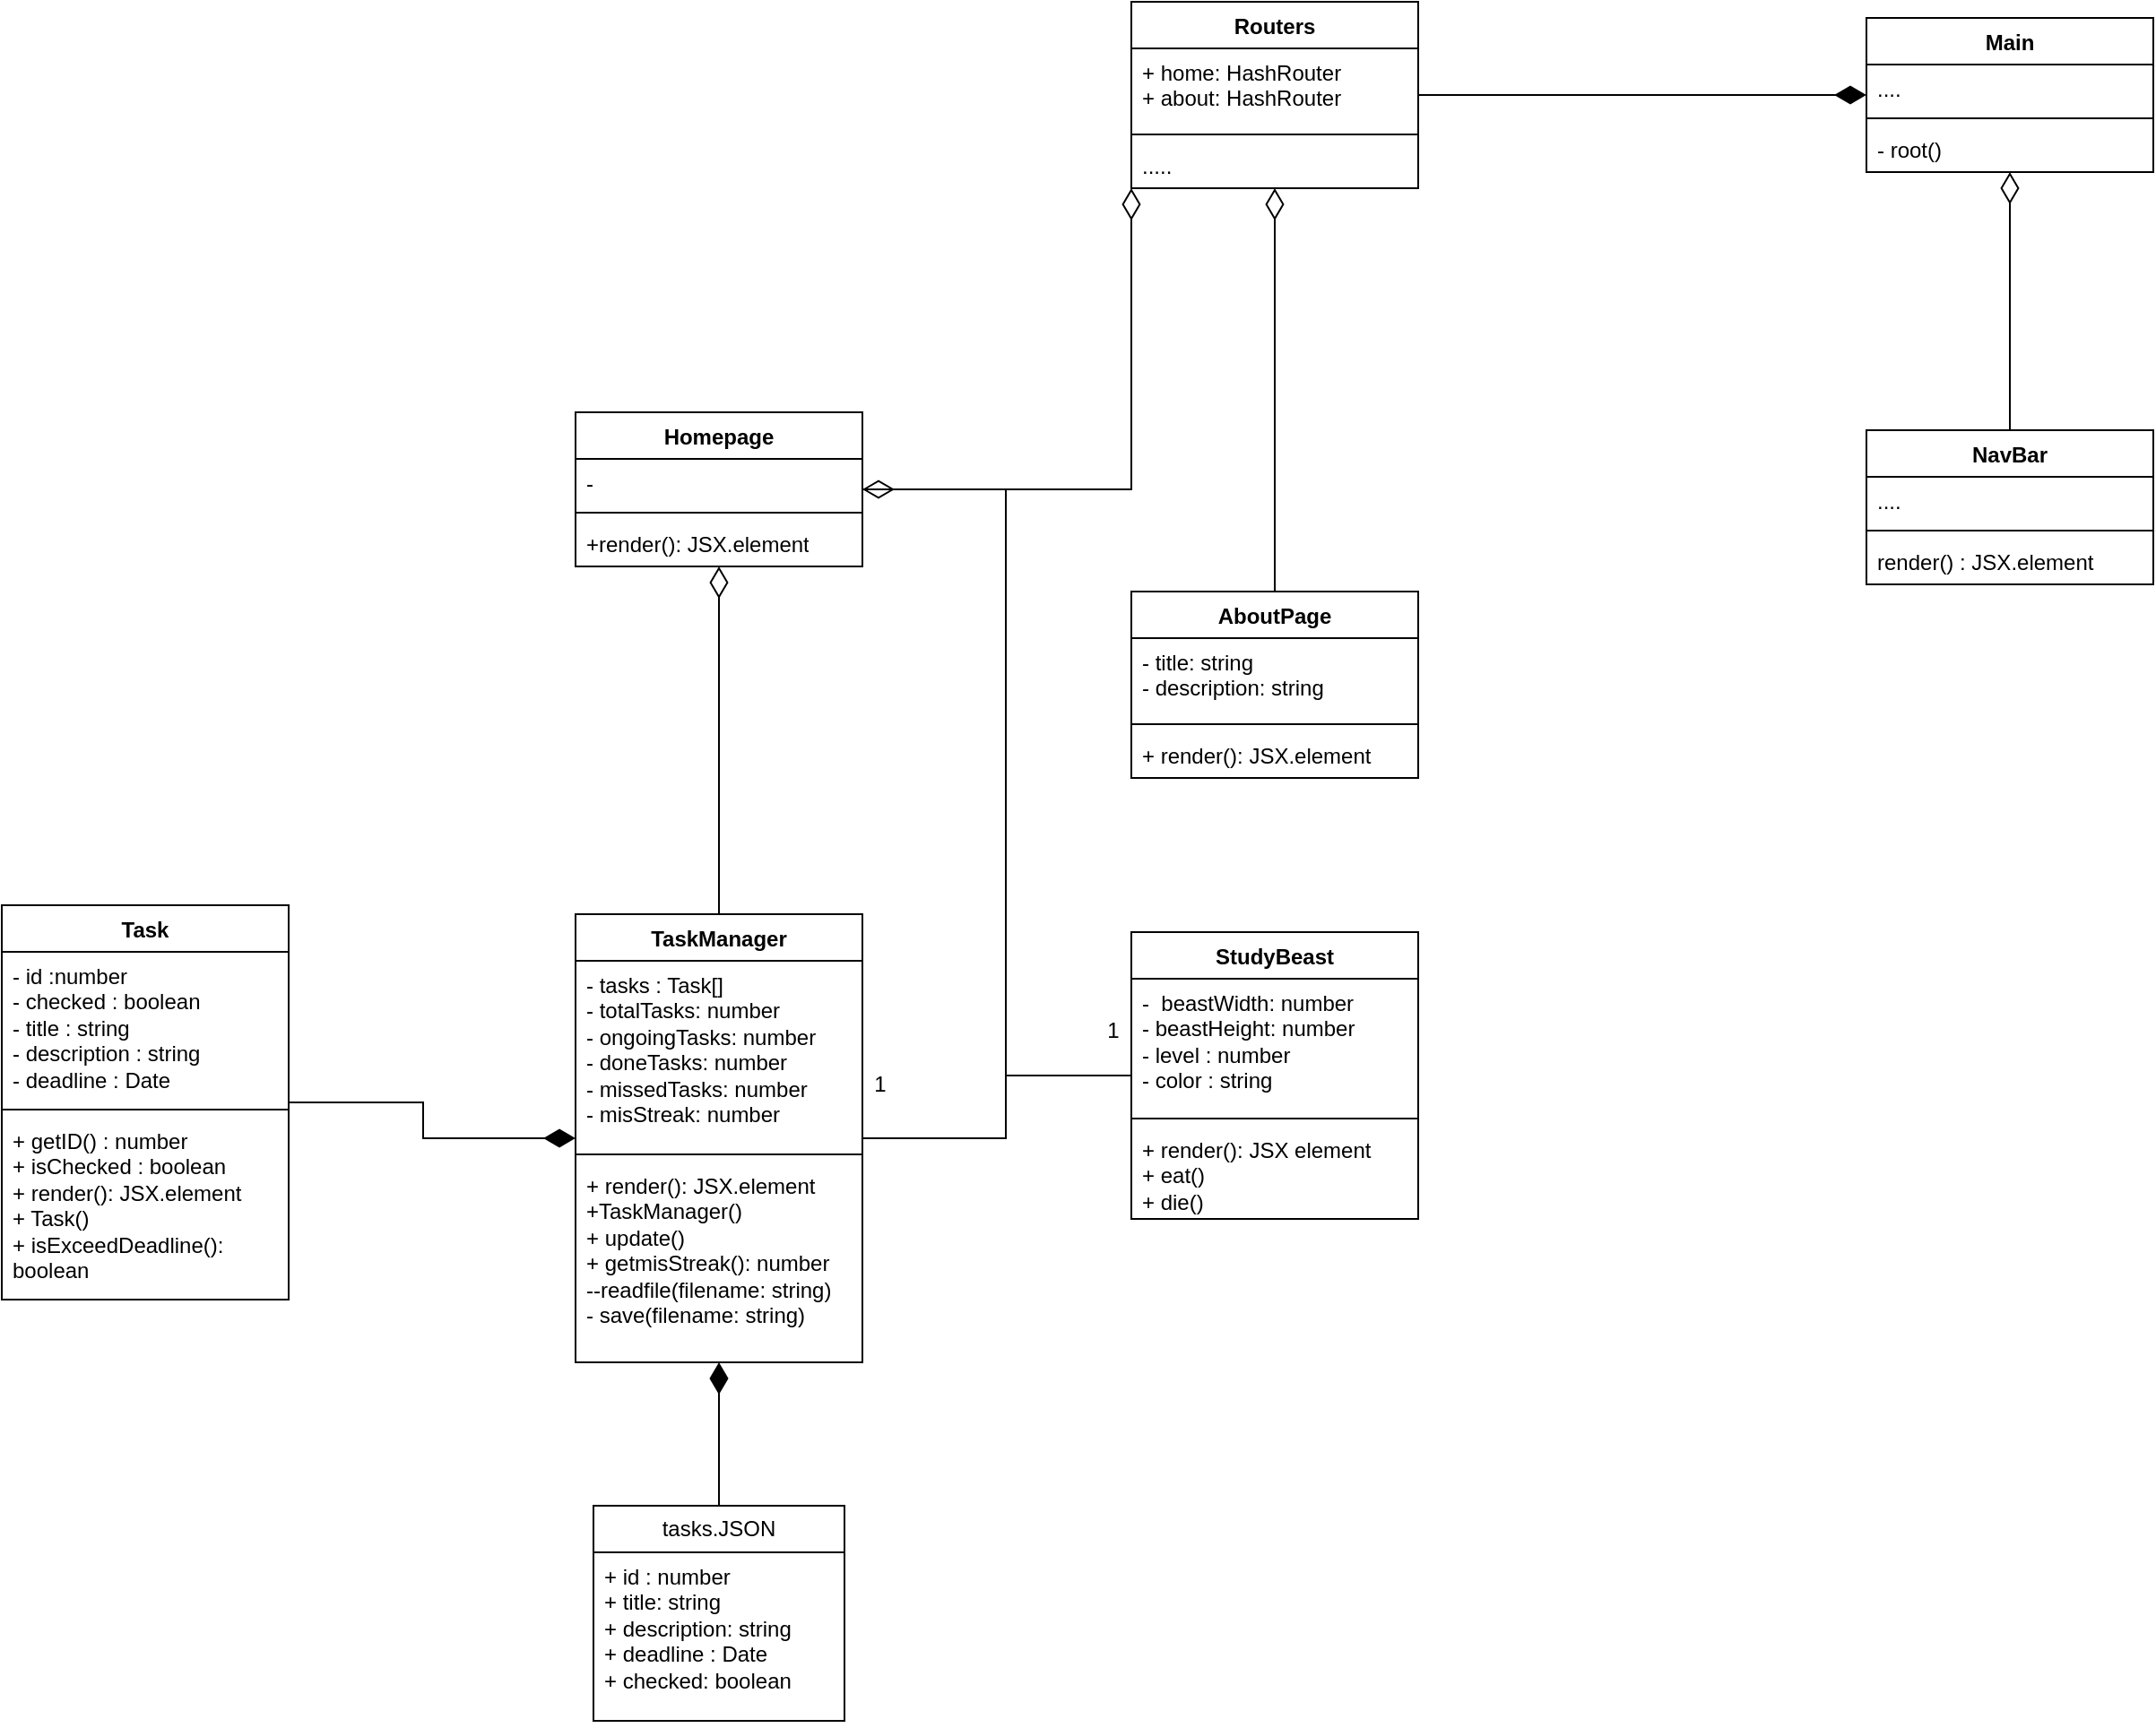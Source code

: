 <mxfile version="28.2.8">
  <diagram name="Page-1" id="5RMKCjs3eDe3yt776Ngc">
    <mxGraphModel dx="1220" dy="1651" grid="1" gridSize="10" guides="1" tooltips="1" connect="1" arrows="1" fold="1" page="1" pageScale="1" pageWidth="850" pageHeight="1100" math="0" shadow="0">
      <root>
        <mxCell id="0" />
        <mxCell id="1" parent="0" />
        <mxCell id="5VEAs7Z4zmUbIyA-DY4z-10" style="edgeStyle=orthogonalEdgeStyle;rounded=0;orthogonalLoop=1;jettySize=auto;html=1;entryX=0;entryY=0.5;entryDx=0;entryDy=0;endArrow=diamondThin;endFill=1;endSize=15;" parent="1" source="5VEAs7Z4zmUbIyA-DY4z-1" target="5VEAs7Z4zmUbIyA-DY4z-5" edge="1">
          <mxGeometry relative="1" as="geometry" />
        </mxCell>
        <mxCell id="5VEAs7Z4zmUbIyA-DY4z-1" value="Task" style="swimlane;fontStyle=1;align=center;verticalAlign=top;childLayout=stackLayout;horizontal=1;startSize=26;horizontalStack=0;resizeParent=1;resizeParentMax=0;resizeLast=0;collapsible=1;marginBottom=0;whiteSpace=wrap;html=1;" parent="1" vertex="1">
          <mxGeometry x="140" y="495" width="160" height="220" as="geometry" />
        </mxCell>
        <mxCell id="5VEAs7Z4zmUbIyA-DY4z-2" value="- id :number&lt;div&gt;- checked : boolean&lt;/div&gt;&lt;div&gt;- title : string&lt;/div&gt;&lt;div&gt;- description : string&lt;/div&gt;&lt;div&gt;- deadline : Date&lt;/div&gt;" style="text;strokeColor=none;fillColor=none;align=left;verticalAlign=top;spacingLeft=4;spacingRight=4;overflow=hidden;rotatable=0;points=[[0,0.5],[1,0.5]];portConstraint=eastwest;whiteSpace=wrap;html=1;" parent="5VEAs7Z4zmUbIyA-DY4z-1" vertex="1">
          <mxGeometry y="26" width="160" height="84" as="geometry" />
        </mxCell>
        <mxCell id="5VEAs7Z4zmUbIyA-DY4z-3" value="" style="line;strokeWidth=1;fillColor=none;align=left;verticalAlign=middle;spacingTop=-1;spacingLeft=3;spacingRight=3;rotatable=0;labelPosition=right;points=[];portConstraint=eastwest;strokeColor=inherit;" parent="5VEAs7Z4zmUbIyA-DY4z-1" vertex="1">
          <mxGeometry y="110" width="160" height="8" as="geometry" />
        </mxCell>
        <mxCell id="5VEAs7Z4zmUbIyA-DY4z-4" value="+ getID() : number&lt;div&gt;+ isChecked : boolean&amp;nbsp;&lt;/div&gt;&lt;div&gt;+ render():&amp;nbsp;&lt;span style=&quot;background-color: transparent; color: light-dark(rgb(0, 0, 0), rgb(255, 255, 255));&quot;&gt;JSX.element&lt;/span&gt;&lt;/div&gt;&lt;div&gt;+ Task()&amp;nbsp;&lt;/div&gt;&lt;div&gt;+ isExceedDeadline(): boolean&lt;/div&gt;" style="text;strokeColor=none;fillColor=none;align=left;verticalAlign=top;spacingLeft=4;spacingRight=4;overflow=hidden;rotatable=0;points=[[0,0.5],[1,0.5]];portConstraint=eastwest;whiteSpace=wrap;html=1;" parent="5VEAs7Z4zmUbIyA-DY4z-1" vertex="1">
          <mxGeometry y="118" width="160" height="102" as="geometry" />
        </mxCell>
        <mxCell id="5VEAs7Z4zmUbIyA-DY4z-19" style="edgeStyle=orthogonalEdgeStyle;rounded=0;orthogonalLoop=1;jettySize=auto;html=1;entryX=0.5;entryY=1;entryDx=0;entryDy=0;endArrow=diamondThin;endFill=0;endSize=15;" parent="1" source="5VEAs7Z4zmUbIyA-DY4z-5" target="5VEAs7Z4zmUbIyA-DY4z-12" edge="1">
          <mxGeometry relative="1" as="geometry" />
        </mxCell>
        <mxCell id="5VEAs7Z4zmUbIyA-DY4z-5" value="TaskManager" style="swimlane;fontStyle=1;align=center;verticalAlign=top;childLayout=stackLayout;horizontal=1;startSize=26;horizontalStack=0;resizeParent=1;resizeParentMax=0;resizeLast=0;collapsible=1;marginBottom=0;whiteSpace=wrap;html=1;" parent="1" vertex="1">
          <mxGeometry x="460" y="500" width="160" height="250" as="geometry" />
        </mxCell>
        <mxCell id="5VEAs7Z4zmUbIyA-DY4z-6" value="- tasks : Task[]&lt;div&gt;- totalTasks: number&lt;/div&gt;&lt;div&gt;- ongoingTasks: number&lt;/div&gt;&lt;div&gt;- doneTasks: number&lt;/div&gt;&lt;div&gt;- missedTasks: number&lt;/div&gt;&lt;div&gt;- misStreak: number&lt;/div&gt;" style="text;strokeColor=none;fillColor=none;align=left;verticalAlign=top;spacingLeft=4;spacingRight=4;overflow=hidden;rotatable=0;points=[[0,0.5],[1,0.5]];portConstraint=eastwest;whiteSpace=wrap;html=1;" parent="5VEAs7Z4zmUbIyA-DY4z-5" vertex="1">
          <mxGeometry y="26" width="160" height="104" as="geometry" />
        </mxCell>
        <mxCell id="5VEAs7Z4zmUbIyA-DY4z-7" value="" style="line;strokeWidth=1;fillColor=none;align=left;verticalAlign=middle;spacingTop=-1;spacingLeft=3;spacingRight=3;rotatable=0;labelPosition=right;points=[];portConstraint=eastwest;strokeColor=inherit;" parent="5VEAs7Z4zmUbIyA-DY4z-5" vertex="1">
          <mxGeometry y="130" width="160" height="8" as="geometry" />
        </mxCell>
        <mxCell id="5VEAs7Z4zmUbIyA-DY4z-8" value="+ render(): JSX.element&lt;div&gt;+TaskManager()&lt;/div&gt;&lt;div&gt;+ update()&amp;nbsp;&lt;/div&gt;&lt;div&gt;+ getmisStreak(): number&lt;/div&gt;&lt;div&gt;--readfile(filename: string)&lt;/div&gt;&lt;div&gt;- save(filename: string)&lt;/div&gt;" style="text;strokeColor=none;fillColor=none;align=left;verticalAlign=top;spacingLeft=4;spacingRight=4;overflow=hidden;rotatable=0;points=[[0,0.5],[1,0.5]];portConstraint=eastwest;whiteSpace=wrap;html=1;" parent="5VEAs7Z4zmUbIyA-DY4z-5" vertex="1">
          <mxGeometry y="138" width="160" height="112" as="geometry" />
        </mxCell>
        <mxCell id="5VEAs7Z4zmUbIyA-DY4z-44" style="edgeStyle=orthogonalEdgeStyle;rounded=0;orthogonalLoop=1;jettySize=auto;html=1;entryX=0;entryY=1;entryDx=0;entryDy=0;endArrow=diamondThin;endFill=0;endSize=15;" parent="1" source="5VEAs7Z4zmUbIyA-DY4z-12" target="5VEAs7Z4zmUbIyA-DY4z-20" edge="1">
          <mxGeometry relative="1" as="geometry" />
        </mxCell>
        <mxCell id="5VEAs7Z4zmUbIyA-DY4z-12" value="Homepage" style="swimlane;fontStyle=1;align=center;verticalAlign=top;childLayout=stackLayout;horizontal=1;startSize=26;horizontalStack=0;resizeParent=1;resizeParentMax=0;resizeLast=0;collapsible=1;marginBottom=0;whiteSpace=wrap;html=1;" parent="1" vertex="1">
          <mxGeometry x="460" y="220" width="160" height="86" as="geometry" />
        </mxCell>
        <mxCell id="5VEAs7Z4zmUbIyA-DY4z-13" value="-" style="text;strokeColor=none;fillColor=none;align=left;verticalAlign=top;spacingLeft=4;spacingRight=4;overflow=hidden;rotatable=0;points=[[0,0.5],[1,0.5]];portConstraint=eastwest;whiteSpace=wrap;html=1;" parent="5VEAs7Z4zmUbIyA-DY4z-12" vertex="1">
          <mxGeometry y="26" width="160" height="26" as="geometry" />
        </mxCell>
        <mxCell id="5VEAs7Z4zmUbIyA-DY4z-14" value="" style="line;strokeWidth=1;fillColor=none;align=left;verticalAlign=middle;spacingTop=-1;spacingLeft=3;spacingRight=3;rotatable=0;labelPosition=right;points=[];portConstraint=eastwest;strokeColor=inherit;" parent="5VEAs7Z4zmUbIyA-DY4z-12" vertex="1">
          <mxGeometry y="52" width="160" height="8" as="geometry" />
        </mxCell>
        <mxCell id="5VEAs7Z4zmUbIyA-DY4z-15" value="+render(): JSX.element" style="text;strokeColor=none;fillColor=none;align=left;verticalAlign=top;spacingLeft=4;spacingRight=4;overflow=hidden;rotatable=0;points=[[0,0.5],[1,0.5]];portConstraint=eastwest;whiteSpace=wrap;html=1;" parent="5VEAs7Z4zmUbIyA-DY4z-12" vertex="1">
          <mxGeometry y="60" width="160" height="26" as="geometry" />
        </mxCell>
        <mxCell id="5VEAs7Z4zmUbIyA-DY4z-52" style="edgeStyle=orthogonalEdgeStyle;rounded=0;orthogonalLoop=1;jettySize=auto;html=1;endArrow=diamondThin;endFill=1;endSize=15;" parent="1" source="5VEAs7Z4zmUbIyA-DY4z-20" target="5VEAs7Z4zmUbIyA-DY4z-36" edge="1">
          <mxGeometry relative="1" as="geometry" />
        </mxCell>
        <mxCell id="5VEAs7Z4zmUbIyA-DY4z-20" value="Routers" style="swimlane;fontStyle=1;align=center;verticalAlign=top;childLayout=stackLayout;horizontal=1;startSize=26;horizontalStack=0;resizeParent=1;resizeParentMax=0;resizeLast=0;collapsible=1;marginBottom=0;whiteSpace=wrap;html=1;" parent="1" vertex="1">
          <mxGeometry x="770" y="-9" width="160" height="104" as="geometry" />
        </mxCell>
        <mxCell id="5VEAs7Z4zmUbIyA-DY4z-21" value="+ home: HashRouter&lt;div&gt;+ about:&amp;nbsp;&lt;span style=&quot;background-color: transparent; color: light-dark(rgb(0, 0, 0), rgb(255, 255, 255));&quot;&gt;HashRouter&lt;/span&gt;&lt;/div&gt;" style="text;strokeColor=none;fillColor=none;align=left;verticalAlign=top;spacingLeft=4;spacingRight=4;overflow=hidden;rotatable=0;points=[[0,0.5],[1,0.5]];portConstraint=eastwest;whiteSpace=wrap;html=1;" parent="5VEAs7Z4zmUbIyA-DY4z-20" vertex="1">
          <mxGeometry y="26" width="160" height="44" as="geometry" />
        </mxCell>
        <mxCell id="5VEAs7Z4zmUbIyA-DY4z-22" value="" style="line;strokeWidth=1;fillColor=none;align=left;verticalAlign=middle;spacingTop=-1;spacingLeft=3;spacingRight=3;rotatable=0;labelPosition=right;points=[];portConstraint=eastwest;strokeColor=inherit;" parent="5VEAs7Z4zmUbIyA-DY4z-20" vertex="1">
          <mxGeometry y="70" width="160" height="8" as="geometry" />
        </mxCell>
        <mxCell id="5VEAs7Z4zmUbIyA-DY4z-23" value="....." style="text;strokeColor=none;fillColor=none;align=left;verticalAlign=top;spacingLeft=4;spacingRight=4;overflow=hidden;rotatable=0;points=[[0,0.5],[1,0.5]];portConstraint=eastwest;whiteSpace=wrap;html=1;" parent="5VEAs7Z4zmUbIyA-DY4z-20" vertex="1">
          <mxGeometry y="78" width="160" height="26" as="geometry" />
        </mxCell>
        <mxCell id="5VEAs7Z4zmUbIyA-DY4z-35" style="edgeStyle=orthogonalEdgeStyle;rounded=0;orthogonalLoop=1;jettySize=auto;html=1;entryX=1;entryY=0.5;entryDx=0;entryDy=0;endArrow=diamondThin;endFill=0;endSize=15;" parent="1" source="5VEAs7Z4zmUbIyA-DY4z-25" target="5VEAs7Z4zmUbIyA-DY4z-12" edge="1">
          <mxGeometry relative="1" as="geometry" />
        </mxCell>
        <mxCell id="5VEAs7Z4zmUbIyA-DY4z-54" style="edgeStyle=orthogonalEdgeStyle;rounded=0;orthogonalLoop=1;jettySize=auto;html=1;entryX=1;entryY=0.5;entryDx=0;entryDy=0;endArrow=none;endFill=0;" parent="1" source="5VEAs7Z4zmUbIyA-DY4z-25" target="5VEAs7Z4zmUbIyA-DY4z-5" edge="1">
          <mxGeometry relative="1" as="geometry">
            <Array as="points">
              <mxPoint x="700" y="590" />
              <mxPoint x="700" y="625" />
            </Array>
          </mxGeometry>
        </mxCell>
        <mxCell id="5VEAs7Z4zmUbIyA-DY4z-25" value="StudyBeast" style="swimlane;fontStyle=1;align=center;verticalAlign=top;childLayout=stackLayout;horizontal=1;startSize=26;horizontalStack=0;resizeParent=1;resizeParentMax=0;resizeLast=0;collapsible=1;marginBottom=0;whiteSpace=wrap;html=1;" parent="1" vertex="1">
          <mxGeometry x="770" y="510" width="160" height="160" as="geometry" />
        </mxCell>
        <mxCell id="5VEAs7Z4zmUbIyA-DY4z-26" value="-&amp;nbsp; beastWidth: number&lt;div&gt;- beastHeight: number&lt;/div&gt;&lt;div&gt;- level : number&lt;/div&gt;&lt;div&gt;- color : string&lt;/div&gt;&lt;div&gt;&lt;br&gt;&lt;/div&gt;" style="text;strokeColor=none;fillColor=none;align=left;verticalAlign=top;spacingLeft=4;spacingRight=4;overflow=hidden;rotatable=0;points=[[0,0.5],[1,0.5]];portConstraint=eastwest;whiteSpace=wrap;html=1;" parent="5VEAs7Z4zmUbIyA-DY4z-25" vertex="1">
          <mxGeometry y="26" width="160" height="74" as="geometry" />
        </mxCell>
        <mxCell id="5VEAs7Z4zmUbIyA-DY4z-27" value="" style="line;strokeWidth=1;fillColor=none;align=left;verticalAlign=middle;spacingTop=-1;spacingLeft=3;spacingRight=3;rotatable=0;labelPosition=right;points=[];portConstraint=eastwest;strokeColor=inherit;" parent="5VEAs7Z4zmUbIyA-DY4z-25" vertex="1">
          <mxGeometry y="100" width="160" height="8" as="geometry" />
        </mxCell>
        <mxCell id="5VEAs7Z4zmUbIyA-DY4z-28" value="+ render(): JSX element&lt;div&gt;+ eat()&lt;/div&gt;&lt;div&gt;+ die()&lt;/div&gt;" style="text;strokeColor=none;fillColor=none;align=left;verticalAlign=top;spacingLeft=4;spacingRight=4;overflow=hidden;rotatable=0;points=[[0,0.5],[1,0.5]];portConstraint=eastwest;whiteSpace=wrap;html=1;" parent="5VEAs7Z4zmUbIyA-DY4z-25" vertex="1">
          <mxGeometry y="108" width="160" height="52" as="geometry" />
        </mxCell>
        <mxCell id="5VEAs7Z4zmUbIyA-DY4z-36" value="Main" style="swimlane;fontStyle=1;align=center;verticalAlign=top;childLayout=stackLayout;horizontal=1;startSize=26;horizontalStack=0;resizeParent=1;resizeParentMax=0;resizeLast=0;collapsible=1;marginBottom=0;whiteSpace=wrap;html=1;" parent="1" vertex="1">
          <mxGeometry x="1180" width="160" height="86" as="geometry" />
        </mxCell>
        <mxCell id="5VEAs7Z4zmUbIyA-DY4z-37" value="...." style="text;strokeColor=none;fillColor=none;align=left;verticalAlign=top;spacingLeft=4;spacingRight=4;overflow=hidden;rotatable=0;points=[[0,0.5],[1,0.5]];portConstraint=eastwest;whiteSpace=wrap;html=1;" parent="5VEAs7Z4zmUbIyA-DY4z-36" vertex="1">
          <mxGeometry y="26" width="160" height="26" as="geometry" />
        </mxCell>
        <mxCell id="5VEAs7Z4zmUbIyA-DY4z-38" value="" style="line;strokeWidth=1;fillColor=none;align=left;verticalAlign=middle;spacingTop=-1;spacingLeft=3;spacingRight=3;rotatable=0;labelPosition=right;points=[];portConstraint=eastwest;strokeColor=inherit;" parent="5VEAs7Z4zmUbIyA-DY4z-36" vertex="1">
          <mxGeometry y="52" width="160" height="8" as="geometry" />
        </mxCell>
        <mxCell id="5VEAs7Z4zmUbIyA-DY4z-39" value="- root()" style="text;strokeColor=none;fillColor=none;align=left;verticalAlign=top;spacingLeft=4;spacingRight=4;overflow=hidden;rotatable=0;points=[[0,0.5],[1,0.5]];portConstraint=eastwest;whiteSpace=wrap;html=1;" parent="5VEAs7Z4zmUbIyA-DY4z-36" vertex="1">
          <mxGeometry y="60" width="160" height="26" as="geometry" />
        </mxCell>
        <mxCell id="5VEAs7Z4zmUbIyA-DY4z-45" style="edgeStyle=orthogonalEdgeStyle;rounded=0;orthogonalLoop=1;jettySize=auto;html=1;endArrow=diamondThin;endFill=0;endSize=15;" parent="1" source="5VEAs7Z4zmUbIyA-DY4z-40" target="5VEAs7Z4zmUbIyA-DY4z-20" edge="1">
          <mxGeometry relative="1" as="geometry" />
        </mxCell>
        <mxCell id="5VEAs7Z4zmUbIyA-DY4z-40" value="AboutPage" style="swimlane;fontStyle=1;align=center;verticalAlign=top;childLayout=stackLayout;horizontal=1;startSize=26;horizontalStack=0;resizeParent=1;resizeParentMax=0;resizeLast=0;collapsible=1;marginBottom=0;whiteSpace=wrap;html=1;" parent="1" vertex="1">
          <mxGeometry x="770" y="320" width="160" height="104" as="geometry" />
        </mxCell>
        <mxCell id="5VEAs7Z4zmUbIyA-DY4z-41" value="- title: string&lt;div&gt;- description: string&lt;/div&gt;" style="text;strokeColor=none;fillColor=none;align=left;verticalAlign=top;spacingLeft=4;spacingRight=4;overflow=hidden;rotatable=0;points=[[0,0.5],[1,0.5]];portConstraint=eastwest;whiteSpace=wrap;html=1;" parent="5VEAs7Z4zmUbIyA-DY4z-40" vertex="1">
          <mxGeometry y="26" width="160" height="44" as="geometry" />
        </mxCell>
        <mxCell id="5VEAs7Z4zmUbIyA-DY4z-42" value="" style="line;strokeWidth=1;fillColor=none;align=left;verticalAlign=middle;spacingTop=-1;spacingLeft=3;spacingRight=3;rotatable=0;labelPosition=right;points=[];portConstraint=eastwest;strokeColor=inherit;" parent="5VEAs7Z4zmUbIyA-DY4z-40" vertex="1">
          <mxGeometry y="70" width="160" height="8" as="geometry" />
        </mxCell>
        <mxCell id="5VEAs7Z4zmUbIyA-DY4z-43" value="+ render(): JSX.element" style="text;strokeColor=none;fillColor=none;align=left;verticalAlign=top;spacingLeft=4;spacingRight=4;overflow=hidden;rotatable=0;points=[[0,0.5],[1,0.5]];portConstraint=eastwest;whiteSpace=wrap;html=1;" parent="5VEAs7Z4zmUbIyA-DY4z-40" vertex="1">
          <mxGeometry y="78" width="160" height="26" as="geometry" />
        </mxCell>
        <mxCell id="5VEAs7Z4zmUbIyA-DY4z-51" style="edgeStyle=orthogonalEdgeStyle;rounded=0;orthogonalLoop=1;jettySize=auto;html=1;endArrow=diamondThin;endFill=0;endSize=15;" parent="1" source="5VEAs7Z4zmUbIyA-DY4z-47" target="5VEAs7Z4zmUbIyA-DY4z-36" edge="1">
          <mxGeometry relative="1" as="geometry" />
        </mxCell>
        <mxCell id="5VEAs7Z4zmUbIyA-DY4z-47" value="NavBar" style="swimlane;fontStyle=1;align=center;verticalAlign=top;childLayout=stackLayout;horizontal=1;startSize=26;horizontalStack=0;resizeParent=1;resizeParentMax=0;resizeLast=0;collapsible=1;marginBottom=0;whiteSpace=wrap;html=1;" parent="1" vertex="1">
          <mxGeometry x="1180" y="230" width="160" height="86" as="geometry" />
        </mxCell>
        <mxCell id="5VEAs7Z4zmUbIyA-DY4z-48" value="...." style="text;strokeColor=none;fillColor=none;align=left;verticalAlign=top;spacingLeft=4;spacingRight=4;overflow=hidden;rotatable=0;points=[[0,0.5],[1,0.5]];portConstraint=eastwest;whiteSpace=wrap;html=1;" parent="5VEAs7Z4zmUbIyA-DY4z-47" vertex="1">
          <mxGeometry y="26" width="160" height="26" as="geometry" />
        </mxCell>
        <mxCell id="5VEAs7Z4zmUbIyA-DY4z-49" value="" style="line;strokeWidth=1;fillColor=none;align=left;verticalAlign=middle;spacingTop=-1;spacingLeft=3;spacingRight=3;rotatable=0;labelPosition=right;points=[];portConstraint=eastwest;strokeColor=inherit;" parent="5VEAs7Z4zmUbIyA-DY4z-47" vertex="1">
          <mxGeometry y="52" width="160" height="8" as="geometry" />
        </mxCell>
        <mxCell id="5VEAs7Z4zmUbIyA-DY4z-50" value="render() : JSX.element" style="text;strokeColor=none;fillColor=none;align=left;verticalAlign=top;spacingLeft=4;spacingRight=4;overflow=hidden;rotatable=0;points=[[0,0.5],[1,0.5]];portConstraint=eastwest;whiteSpace=wrap;html=1;" parent="5VEAs7Z4zmUbIyA-DY4z-47" vertex="1">
          <mxGeometry y="60" width="160" height="26" as="geometry" />
        </mxCell>
        <mxCell id="5VEAs7Z4zmUbIyA-DY4z-55" value="1" style="text;html=1;whiteSpace=wrap;strokeColor=none;fillColor=none;align=center;verticalAlign=middle;rounded=0;" parent="1" vertex="1">
          <mxGeometry x="730" y="550" width="60" height="30" as="geometry" />
        </mxCell>
        <mxCell id="5VEAs7Z4zmUbIyA-DY4z-56" value="1" style="text;html=1;whiteSpace=wrap;strokeColor=none;fillColor=none;align=center;verticalAlign=middle;rounded=0;" parent="1" vertex="1">
          <mxGeometry x="600" y="580" width="60" height="30" as="geometry" />
        </mxCell>
        <mxCell id="5VEAs7Z4zmUbIyA-DY4z-63" style="edgeStyle=orthogonalEdgeStyle;rounded=0;orthogonalLoop=1;jettySize=auto;html=1;endArrow=diamondThin;endFill=1;endSize=15;" parent="1" source="5VEAs7Z4zmUbIyA-DY4z-57" target="5VEAs7Z4zmUbIyA-DY4z-5" edge="1">
          <mxGeometry relative="1" as="geometry" />
        </mxCell>
        <mxCell id="5VEAs7Z4zmUbIyA-DY4z-57" value="tasks.JSON" style="swimlane;fontStyle=0;childLayout=stackLayout;horizontal=1;startSize=26;fillColor=none;horizontalStack=0;resizeParent=1;resizeParentMax=0;resizeLast=0;collapsible=1;marginBottom=0;whiteSpace=wrap;html=1;" parent="1" vertex="1">
          <mxGeometry x="470" y="830" width="140" height="120" as="geometry" />
        </mxCell>
        <mxCell id="5VEAs7Z4zmUbIyA-DY4z-58" value="+ id : number&lt;div&gt;+ title: string&lt;/div&gt;&lt;div&gt;+ description: string&lt;div&gt;+ deadline : Date&lt;/div&gt;&lt;div&gt;+ checked: boolean&lt;/div&gt;&lt;/div&gt;" style="text;strokeColor=none;fillColor=none;align=left;verticalAlign=top;spacingLeft=4;spacingRight=4;overflow=hidden;rotatable=0;points=[[0,0.5],[1,0.5]];portConstraint=eastwest;whiteSpace=wrap;html=1;" parent="5VEAs7Z4zmUbIyA-DY4z-57" vertex="1">
          <mxGeometry y="26" width="140" height="94" as="geometry" />
        </mxCell>
      </root>
    </mxGraphModel>
  </diagram>
</mxfile>
